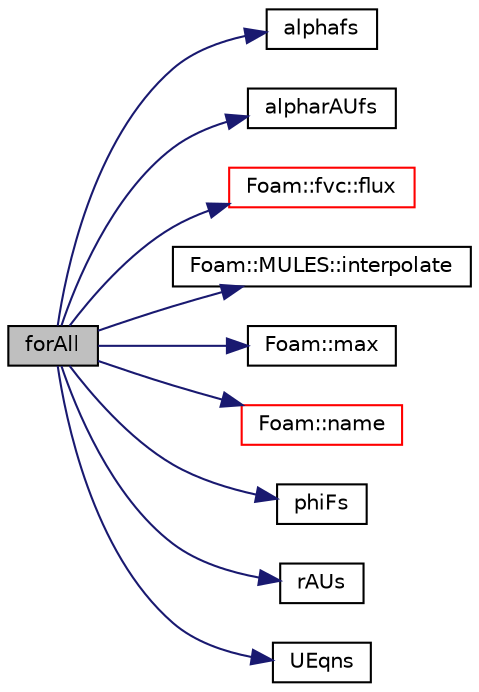 digraph "forAll"
{
  bgcolor="transparent";
  edge [fontname="Helvetica",fontsize="10",labelfontname="Helvetica",labelfontsize="10"];
  node [fontname="Helvetica",fontsize="10",shape=record];
  rankdir="LR";
  Node15 [label="forAll",height=0.2,width=0.4,color="black", fillcolor="grey75", style="filled", fontcolor="black"];
  Node15 -> Node16 [color="midnightblue",fontsize="10",style="solid",fontname="Helvetica"];
  Node16 [label="alphafs",height=0.2,width=0.4,color="black",URL="$a39338.html#a219dfc23143e3ccb59927b481c40d9ab"];
  Node15 -> Node17 [color="midnightblue",fontsize="10",style="solid",fontname="Helvetica"];
  Node17 [label="alpharAUfs",height=0.2,width=0.4,color="black",URL="$a39338.html#a7503cce4fff6aba02e660303208c7a3d"];
  Node15 -> Node18 [color="midnightblue",fontsize="10",style="solid",fontname="Helvetica"];
  Node18 [label="Foam::fvc::flux",height=0.2,width=0.4,color="red",URL="$a21861.html#a8fc1922666ca94c5fd207b8b96f99467",tooltip="Return the face-flux field obtained from the given volVectorField. "];
  Node15 -> Node21 [color="midnightblue",fontsize="10",style="solid",fontname="Helvetica"];
  Node21 [label="Foam::MULES::interpolate",height=0.2,width=0.4,color="black",URL="$a21864.html#a4d62f21551985d814104861e7c1d9b4f"];
  Node15 -> Node22 [color="midnightblue",fontsize="10",style="solid",fontname="Helvetica"];
  Node22 [label="Foam::max",height=0.2,width=0.4,color="black",URL="$a21851.html#ac993e906cf2774ae77e666bc24e81733"];
  Node15 -> Node23 [color="midnightblue",fontsize="10",style="solid",fontname="Helvetica"];
  Node23 [label="Foam::name",height=0.2,width=0.4,color="red",URL="$a21851.html#adcb0df2bd4953cb6bb390272d8263c3a",tooltip="Return a string representation of a complex. "];
  Node15 -> Node26 [color="midnightblue",fontsize="10",style="solid",fontname="Helvetica"];
  Node26 [label="phiFs",height=0.2,width=0.4,color="black",URL="$a39338.html#a8964714100a948e802e9857630c9a0c5"];
  Node15 -> Node27 [color="midnightblue",fontsize="10",style="solid",fontname="Helvetica"];
  Node27 [label="rAUs",height=0.2,width=0.4,color="black",URL="$a39329.html#a11ab108f012fc0ee93ff106f734e93a0"];
  Node15 -> Node28 [color="midnightblue",fontsize="10",style="solid",fontname="Helvetica"];
  Node28 [label="UEqns",height=0.2,width=0.4,color="black",URL="$a40070.html#a897d1fff9d8e6f24d2b642debb9341a2"];
}
